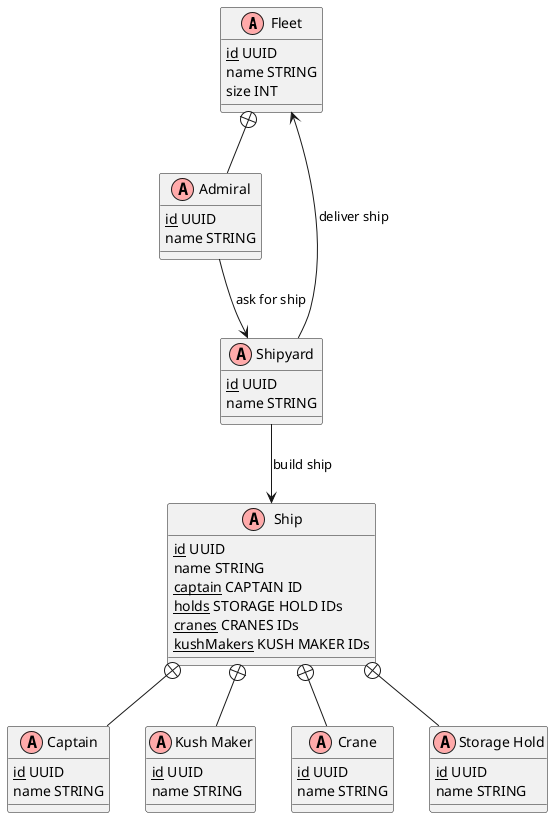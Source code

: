 @startuml

!define Actor(name, desc) class name as "desc" << (A,#FFAAAA) >>
!define eid(x) <u>x</u>
!define ename(x) x
!define esize(x) x

Actor(fleet, "Fleet") {
  eid(id) UUID
  ename(name) STRING
  esize(size) INT
}

Actor(shipyard, "Shipyard") {
  eid(id) UUID
  ename(name) STRING
}

Actor(captain, "Captain") {
  eid(id) UUID
  ename(name) STRING
}

Actor(admiral, "Admiral") {
  eid(id) UUID
  ename(name) STRING
}

Actor(kushMaker, "Kush Maker") {
  eid(id) UUID
  ename(name) STRING
}

Actor(ship, "Ship") {
  eid(id) UUID
  ename(name) STRING
  eid(captain) CAPTAIN ID
  eid(holds) STORAGE HOLD IDs
  eid(cranes) CRANES IDs
  eid(kushMakers) KUSH MAKER IDs
}

Actor(crane, "Crane") {
  eid(id) UUID
  ename(name) STRING
}

Actor(hold, "Storage Hold") {
  eid(id) UUID
  ename(name) STRING
}

admiral --> shipyard : ask for ship
shipyard --> ship : build ship
shipyard --> fleet : deliver ship
ship +-- captain
ship +-- kushMaker
ship +-- crane
ship +-- hold
fleet +-- admiral

@enduml
